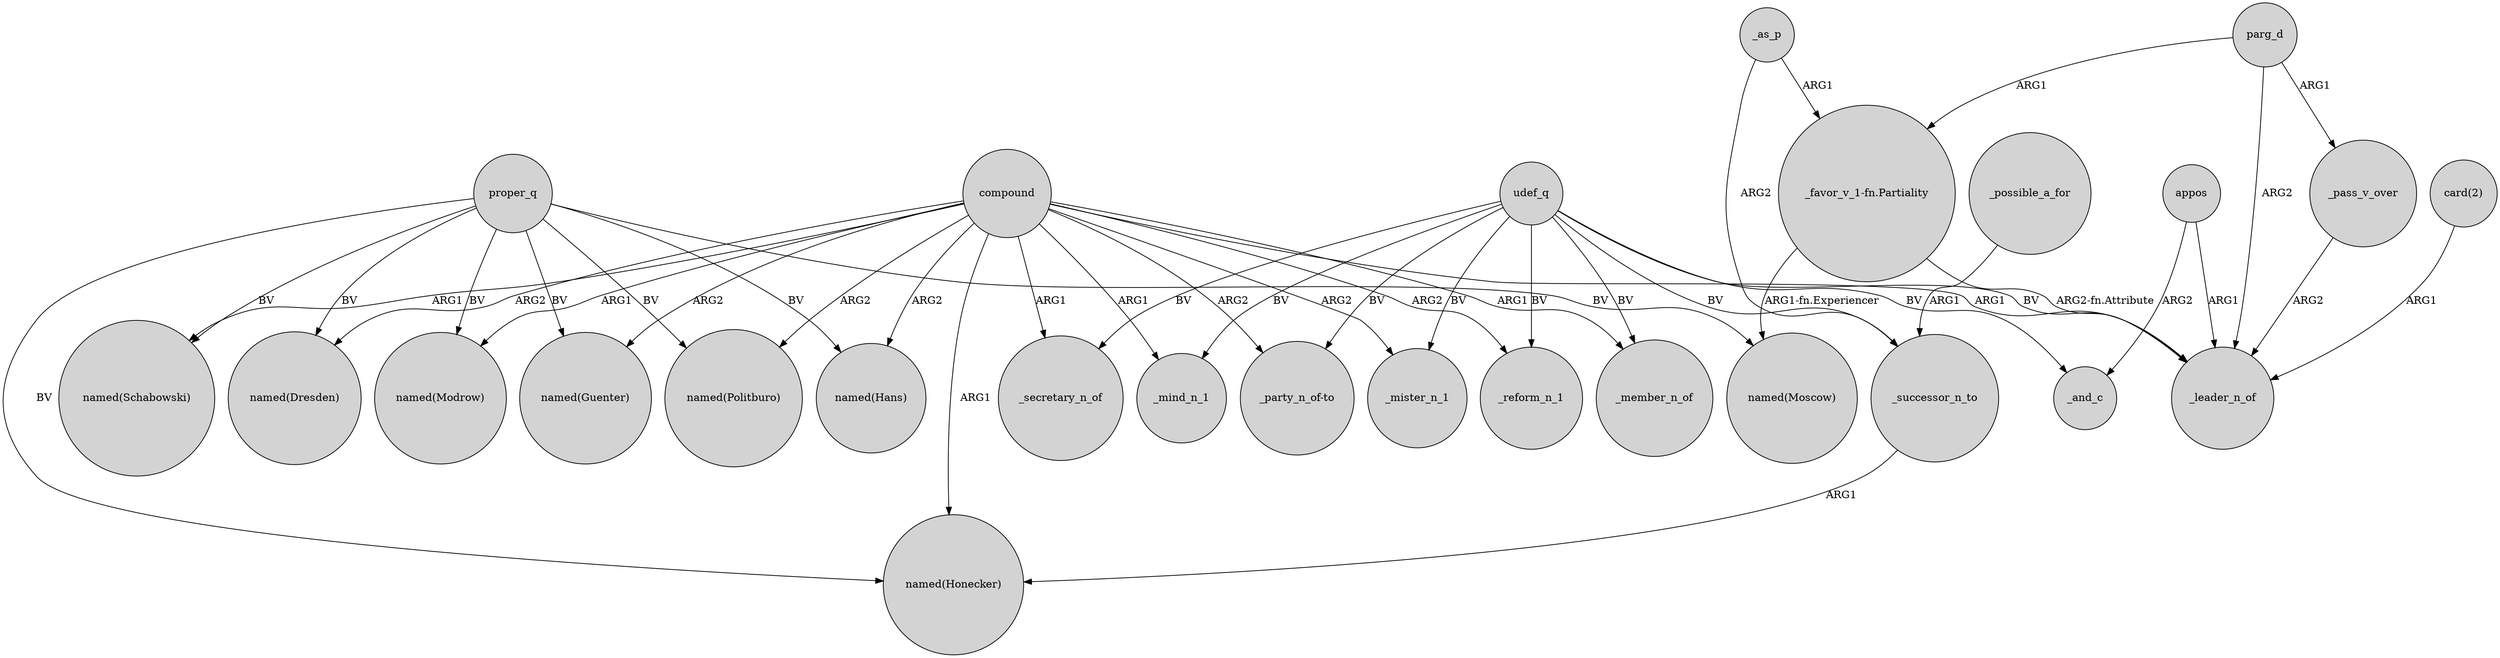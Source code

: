 digraph {
	node [shape=circle style=filled]
	proper_q -> "named(Moscow)" [label=BV]
	udef_q -> _secretary_n_of [label=BV]
	compound -> _mind_n_1 [label=ARG1]
	compound -> "named(Guenter)" [label=ARG2]
	_as_p -> "_favor_v_1-fn.Partiality" [label=ARG1]
	compound -> "named(Dresden)" [label=ARG2]
	compound -> "named(Politburo)" [label=ARG2]
	proper_q -> "named(Politburo)" [label=BV]
	compound -> _mister_n_1 [label=ARG2]
	compound -> _reform_n_1 [label=ARG2]
	"_favor_v_1-fn.Partiality" -> _leader_n_of [label="ARG2-fn.Attribute"]
	udef_q -> "_party_n_of-to" [label=BV]
	udef_q -> _mister_n_1 [label=BV]
	_pass_v_over -> _leader_n_of [label=ARG2]
	compound -> _leader_n_of [label=ARG1]
	proper_q -> "named(Schabowski)" [label=BV]
	proper_q -> "named(Honecker)" [label=BV]
	parg_d -> "_favor_v_1-fn.Partiality" [label=ARG1]
	compound -> "named(Modrow)" [label=ARG1]
	"card(2)" -> _leader_n_of [label=ARG1]
	proper_q -> "named(Guenter)" [label=BV]
	udef_q -> _reform_n_1 [label=BV]
	udef_q -> _successor_n_to [label=BV]
	appos -> _and_c [label=ARG2]
	parg_d -> _pass_v_over [label=ARG1]
	_as_p -> _successor_n_to [label=ARG2]
	_possible_a_for -> _successor_n_to [label=ARG1]
	udef_q -> _member_n_of [label=BV]
	proper_q -> "named(Modrow)" [label=BV]
	appos -> _leader_n_of [label=ARG1]
	compound -> _member_n_of [label=ARG1]
	compound -> "named(Honecker)" [label=ARG1]
	parg_d -> _leader_n_of [label=ARG2]
	udef_q -> _mind_n_1 [label=BV]
	"_favor_v_1-fn.Partiality" -> "named(Moscow)" [label="ARG1-fn.Experiencer"]
	udef_q -> _and_c [label=BV]
	compound -> "_party_n_of-to" [label=ARG2]
	compound -> _secretary_n_of [label=ARG1]
	proper_q -> "named(Dresden)" [label=BV]
	compound -> "named(Schabowski)" [label=ARG1]
	compound -> "named(Hans)" [label=ARG2]
	udef_q -> _leader_n_of [label=BV]
	_successor_n_to -> "named(Honecker)" [label=ARG1]
	proper_q -> "named(Hans)" [label=BV]
}
